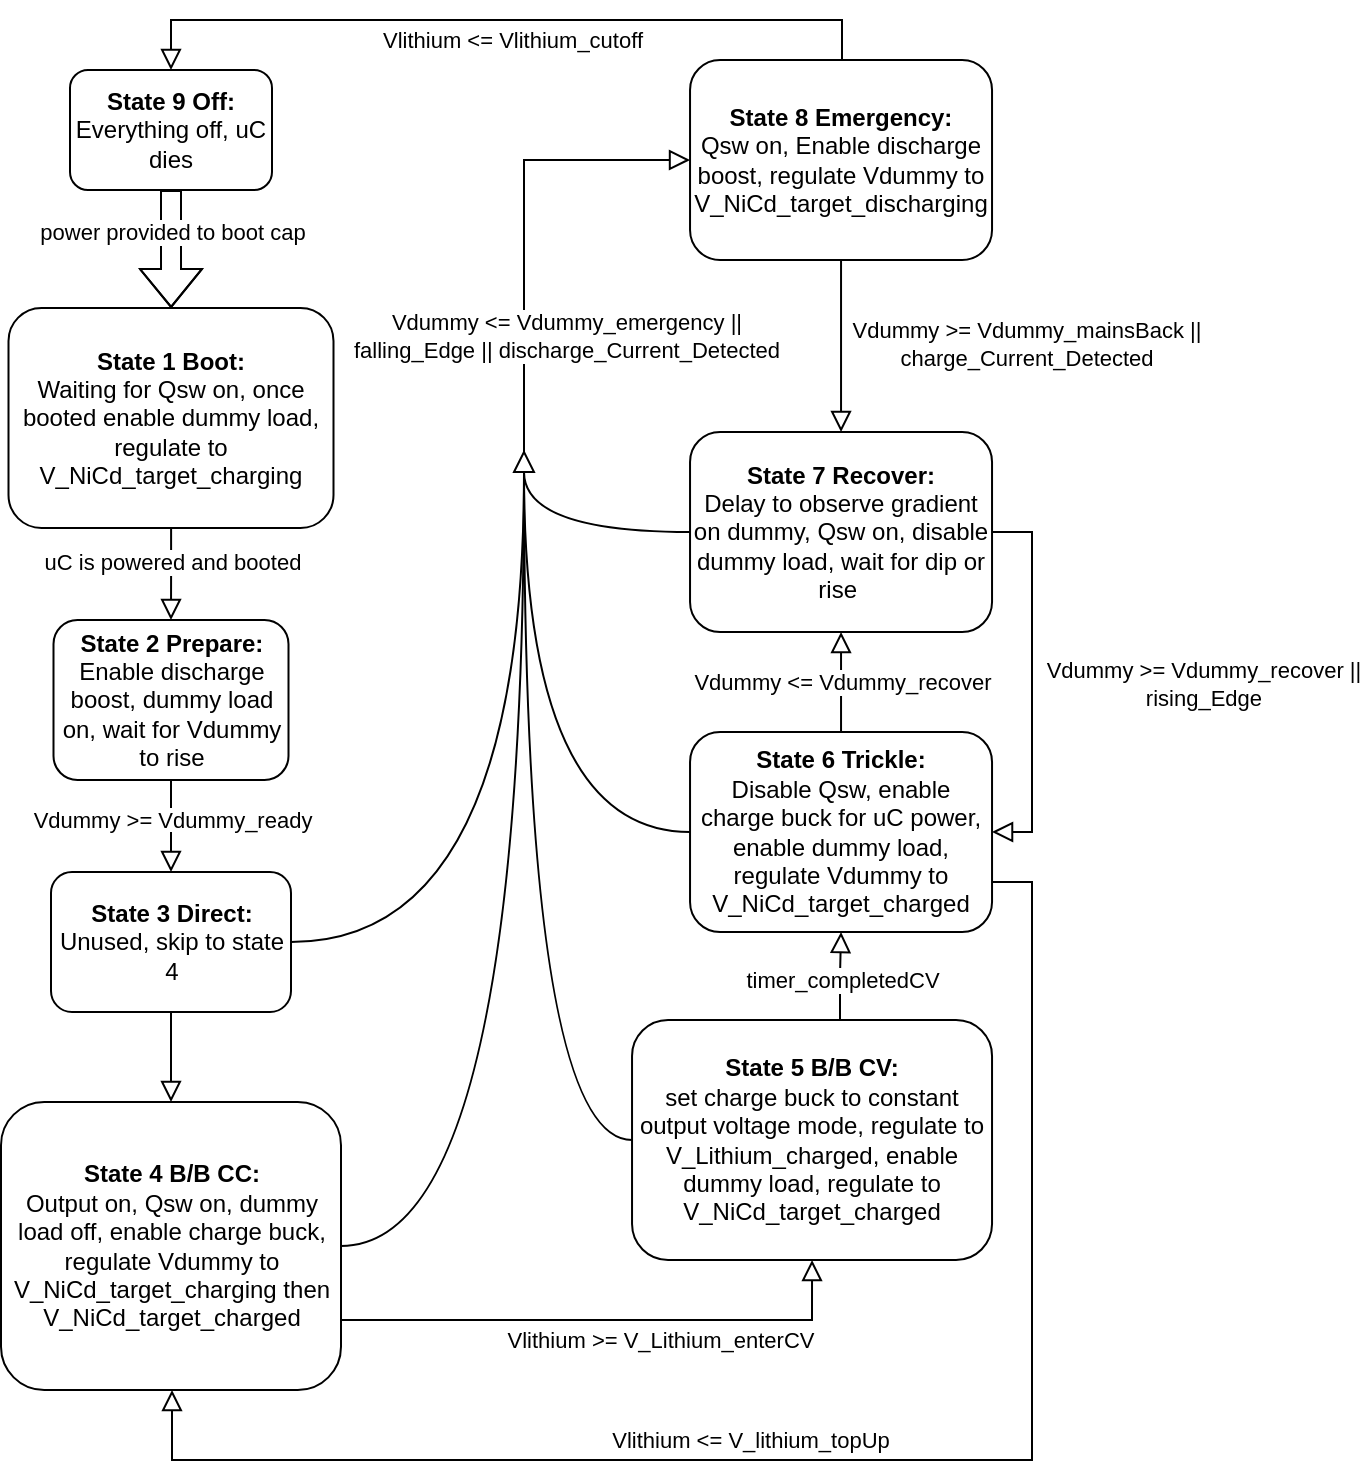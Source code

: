 <mxfile version="24.5.4" type="github">
  <diagram id="C5RBs43oDa-KdzZeNtuy" name="Page-1">
    <mxGraphModel dx="1050" dy="556" grid="1" gridSize="10" guides="1" tooltips="1" connect="1" arrows="1" fold="1" page="1" pageScale="1" pageWidth="827" pageHeight="1169" math="0" shadow="0">
      <root>
        <mxCell id="WIyWlLk6GJQsqaUBKTNV-0" />
        <mxCell id="WIyWlLk6GJQsqaUBKTNV-1" parent="WIyWlLk6GJQsqaUBKTNV-0" />
        <mxCell id="v2d9FCQcoDtDcaZlf5Bg-0" value="" style="rounded=0;html=1;jettySize=auto;orthogonalLoop=1;fontSize=11;endArrow=block;endFill=0;endSize=8;strokeWidth=1;shadow=0;labelBackgroundColor=none;edgeStyle=orthogonalEdgeStyle;entryX=0.5;entryY=0;entryDx=0;entryDy=0;" parent="WIyWlLk6GJQsqaUBKTNV-1" source="v2d9FCQcoDtDcaZlf5Bg-2" target="v2d9FCQcoDtDcaZlf5Bg-37" edge="1">
          <mxGeometry relative="1" as="geometry">
            <mxPoint x="225.5" y="326" as="targetPoint" />
          </mxGeometry>
        </mxCell>
        <mxCell id="v2d9FCQcoDtDcaZlf5Bg-1" value="uC is powered and booted" style="edgeLabel;html=1;align=center;verticalAlign=middle;resizable=0;points=[];" parent="v2d9FCQcoDtDcaZlf5Bg-0" vertex="1" connectable="0">
          <mxGeometry x="-0.072" y="1" relative="1" as="geometry">
            <mxPoint x="-1" y="-5" as="offset" />
          </mxGeometry>
        </mxCell>
        <mxCell id="v2d9FCQcoDtDcaZlf5Bg-2" value="&lt;b&gt;State 1 Boot:&lt;/b&gt;&lt;div&gt;Waiting for Qsw on, once booted enable dummy load, regulate to V_NiCd_target_charging&lt;/div&gt;" style="rounded=1;whiteSpace=wrap;html=1;fontSize=12;glass=0;strokeWidth=1;shadow=0;" parent="WIyWlLk6GJQsqaUBKTNV-1" vertex="1">
          <mxGeometry x="144.25" y="174" width="162.5" height="110" as="geometry" />
        </mxCell>
        <mxCell id="v2d9FCQcoDtDcaZlf5Bg-3" value="" style="rounded=0;html=1;jettySize=auto;orthogonalLoop=1;fontSize=11;endArrow=block;endFill=0;endSize=8;strokeWidth=1;shadow=0;labelBackgroundColor=none;edgeStyle=orthogonalEdgeStyle;exitX=0.5;exitY=1;exitDx=0;exitDy=0;entryX=0.5;entryY=0;entryDx=0;entryDy=0;" parent="WIyWlLk6GJQsqaUBKTNV-1" source="v2d9FCQcoDtDcaZlf5Bg-6" target="v2d9FCQcoDtDcaZlf5Bg-7" edge="1">
          <mxGeometry x="-0.015" y="19" relative="1" as="geometry">
            <mxPoint as="offset" />
            <mxPoint x="475.5" y="366" as="sourcePoint" />
            <mxPoint x="475.534" y="406.028" as="targetPoint" />
          </mxGeometry>
        </mxCell>
        <mxCell id="v2d9FCQcoDtDcaZlf5Bg-4" value="&lt;span style=&quot;background-color: rgb(255, 255, 255);&quot;&gt;Vdummy &amp;gt;= Vdummy_ready&lt;/span&gt;" style="edgeStyle=orthogonalEdgeStyle;rounded=0;html=1;jettySize=auto;orthogonalLoop=1;fontSize=11;endArrow=block;endFill=0;endSize=8;strokeWidth=1;shadow=0;labelBackgroundColor=none;entryX=0.5;entryY=0;entryDx=0;entryDy=0;exitX=0.5;exitY=1;exitDx=0;exitDy=0;" parent="WIyWlLk6GJQsqaUBKTNV-1" source="v2d9FCQcoDtDcaZlf5Bg-37" target="v2d9FCQcoDtDcaZlf5Bg-6" edge="1">
          <mxGeometry x="-0.13" relative="1" as="geometry">
            <mxPoint as="offset" />
            <mxPoint x="225.5" y="396" as="sourcePoint" />
            <Array as="points" />
          </mxGeometry>
        </mxCell>
        <mxCell id="v2d9FCQcoDtDcaZlf5Bg-6" value="&lt;b&gt;State 3 Direct:&lt;br&gt;&lt;/b&gt;&lt;div&gt;&lt;span style=&quot;background-color: initial;&quot;&gt;Unused, skip to state 4&lt;/span&gt;&lt;/div&gt;" style="rounded=1;whiteSpace=wrap;html=1;fontSize=12;glass=0;strokeWidth=1;shadow=0;" parent="WIyWlLk6GJQsqaUBKTNV-1" vertex="1">
          <mxGeometry x="165.5" y="456" width="120" height="70" as="geometry" />
        </mxCell>
        <mxCell id="v2d9FCQcoDtDcaZlf5Bg-7" value="&lt;b&gt;State 4 B/B CC:&lt;/b&gt;&lt;div&gt;Output on, Qsw on, dummy load off, enable charge buck, regulate Vdummy to V_NiCd_target_charging then V_NiCd_target_charged&lt;/div&gt;" style="rounded=1;whiteSpace=wrap;html=1;fontSize=12;glass=0;strokeWidth=1;shadow=0;" parent="WIyWlLk6GJQsqaUBKTNV-1" vertex="1">
          <mxGeometry x="140.5" y="571" width="170" height="144" as="geometry" />
        </mxCell>
        <mxCell id="v2d9FCQcoDtDcaZlf5Bg-9" value="&lt;span style=&quot;background-color: rgb(255, 255, 255);&quot;&gt;Vlithium &amp;gt;= V_Lithium_enterCV&lt;/span&gt;" style="rounded=0;html=1;jettySize=auto;orthogonalLoop=1;fontSize=11;endArrow=block;endFill=0;endSize=8;strokeWidth=1;shadow=0;labelBackgroundColor=none;edgeStyle=orthogonalEdgeStyle;exitX=1;exitY=0.5;exitDx=0;exitDy=0;entryX=0.5;entryY=1;entryDx=0;entryDy=0;" parent="WIyWlLk6GJQsqaUBKTNV-1" source="v2d9FCQcoDtDcaZlf5Bg-7" target="PJmVMcJW5dgqxg3eAyN--0" edge="1">
          <mxGeometry x="0.299" y="-10" relative="1" as="geometry">
            <mxPoint as="offset" />
            <mxPoint x="235.5" y="536" as="sourcePoint" />
            <mxPoint x="558.77" y="623" as="targetPoint" />
            <Array as="points">
              <mxPoint x="311" y="680" />
              <mxPoint x="546" y="680" />
            </Array>
          </mxGeometry>
        </mxCell>
        <mxCell id="v2d9FCQcoDtDcaZlf5Bg-10" value="&lt;b&gt;State 6 Trickle:&lt;/b&gt;&lt;div&gt;Disable Qsw, enable charge buck for uC power, enable dummy load, regulate Vdummy to V_NiCd_target_charged&lt;/div&gt;" style="rounded=1;whiteSpace=wrap;html=1;fontSize=12;glass=0;strokeWidth=1;shadow=0;" parent="WIyWlLk6GJQsqaUBKTNV-1" vertex="1">
          <mxGeometry x="485.02" y="386" width="151" height="100" as="geometry" />
        </mxCell>
        <mxCell id="v2d9FCQcoDtDcaZlf5Bg-11" value="" style="rounded=0;html=1;jettySize=auto;orthogonalLoop=1;fontSize=11;endArrow=block;endFill=0;endSize=8;strokeWidth=1;shadow=0;labelBackgroundColor=none;edgeStyle=orthogonalEdgeStyle;exitX=0.5;exitY=0;exitDx=0;exitDy=0;entryX=0.5;entryY=1;entryDx=0;entryDy=0;" parent="WIyWlLk6GJQsqaUBKTNV-1" source="PJmVMcJW5dgqxg3eAyN--0" target="v2d9FCQcoDtDcaZlf5Bg-10" edge="1">
          <mxGeometry x="0.045" y="20" relative="1" as="geometry">
            <mxPoint as="offset" />
            <mxPoint x="558.77" y="533" as="sourcePoint" />
            <mxPoint x="519.02" y="566" as="targetPoint" />
            <Array as="points">
              <mxPoint x="560" y="530" />
              <mxPoint x="560" y="508" />
            </Array>
          </mxGeometry>
        </mxCell>
        <mxCell id="v2d9FCQcoDtDcaZlf5Bg-12" value="timer_completedCV" style="edgeLabel;html=1;align=center;verticalAlign=middle;resizable=0;points=[];" parent="v2d9FCQcoDtDcaZlf5Bg-11" vertex="1" connectable="0">
          <mxGeometry x="-0.042" relative="1" as="geometry">
            <mxPoint x="1" y="-6" as="offset" />
          </mxGeometry>
        </mxCell>
        <mxCell id="v2d9FCQcoDtDcaZlf5Bg-13" value="&lt;b&gt;State 7 Recover:&lt;/b&gt;&lt;div&gt;Delay to observe gradient on dummy, Qsw on, disable dummy load, wait for dip or rise&amp;nbsp;&lt;br&gt;&lt;/div&gt;" style="rounded=1;whiteSpace=wrap;html=1;fontSize=12;glass=0;strokeWidth=1;shadow=0;" parent="WIyWlLk6GJQsqaUBKTNV-1" vertex="1">
          <mxGeometry x="485.02" y="236" width="151" height="100" as="geometry" />
        </mxCell>
        <mxCell id="v2d9FCQcoDtDcaZlf5Bg-14" value="" style="triangle;whiteSpace=wrap;html=1;rotation=-90;" parent="WIyWlLk6GJQsqaUBKTNV-1" vertex="1">
          <mxGeometry x="397" y="246" width="10" height="10" as="geometry" />
        </mxCell>
        <mxCell id="v2d9FCQcoDtDcaZlf5Bg-15" value="" style="edgeStyle=orthogonalEdgeStyle;rounded=0;html=1;jettySize=auto;orthogonalLoop=1;fontSize=11;endArrow=none;endFill=0;strokeWidth=1;shadow=0;labelBackgroundColor=none;entryX=0;entryY=0.5;entryDx=0;entryDy=0;exitX=1;exitY=0.5;exitDx=0;exitDy=0;curved=1;" parent="WIyWlLk6GJQsqaUBKTNV-1" source="v2d9FCQcoDtDcaZlf5Bg-6" target="v2d9FCQcoDtDcaZlf5Bg-14" edge="1">
          <mxGeometry relative="1" as="geometry">
            <mxPoint as="offset" />
            <mxPoint x="235.5" y="406" as="sourcePoint" />
            <mxPoint x="235.5" y="466" as="targetPoint" />
            <Array as="points" />
          </mxGeometry>
        </mxCell>
        <mxCell id="v2d9FCQcoDtDcaZlf5Bg-16" value="" style="edgeStyle=orthogonalEdgeStyle;rounded=0;html=1;jettySize=auto;orthogonalLoop=1;fontSize=11;endArrow=none;endFill=0;strokeWidth=1;shadow=0;labelBackgroundColor=none;exitX=1;exitY=0.5;exitDx=0;exitDy=0;curved=1;entryX=0;entryY=0.5;entryDx=0;entryDy=0;" parent="WIyWlLk6GJQsqaUBKTNV-1" source="v2d9FCQcoDtDcaZlf5Bg-7" target="v2d9FCQcoDtDcaZlf5Bg-14" edge="1">
          <mxGeometry relative="1" as="geometry">
            <mxPoint as="offset" />
            <mxPoint x="295.5" y="501" as="sourcePoint" />
            <mxPoint x="365.5" y="266" as="targetPoint" />
            <Array as="points" />
          </mxGeometry>
        </mxCell>
        <mxCell id="v2d9FCQcoDtDcaZlf5Bg-17" value="" style="edgeStyle=orthogonalEdgeStyle;rounded=0;html=1;jettySize=auto;orthogonalLoop=1;fontSize=11;endArrow=none;endFill=0;strokeWidth=1;shadow=0;labelBackgroundColor=none;exitX=0;exitY=0.5;exitDx=0;exitDy=0;curved=1;entryX=0;entryY=0.5;entryDx=0;entryDy=0;" parent="WIyWlLk6GJQsqaUBKTNV-1" source="PJmVMcJW5dgqxg3eAyN--0" target="v2d9FCQcoDtDcaZlf5Bg-14" edge="1">
          <mxGeometry relative="1" as="geometry">
            <mxPoint as="offset" />
            <mxPoint x="485.02" y="578" as="sourcePoint" />
            <mxPoint x="355.5" y="356" as="targetPoint" />
            <Array as="points" />
          </mxGeometry>
        </mxCell>
        <mxCell id="v2d9FCQcoDtDcaZlf5Bg-18" value="" style="edgeStyle=orthogonalEdgeStyle;rounded=0;html=1;jettySize=auto;orthogonalLoop=1;fontSize=11;endArrow=none;endFill=0;strokeWidth=1;shadow=0;labelBackgroundColor=none;exitX=0;exitY=0.5;exitDx=0;exitDy=0;curved=1;entryX=0;entryY=0.5;entryDx=0;entryDy=0;" parent="WIyWlLk6GJQsqaUBKTNV-1" source="v2d9FCQcoDtDcaZlf5Bg-10" target="v2d9FCQcoDtDcaZlf5Bg-14" edge="1">
          <mxGeometry relative="1" as="geometry">
            <mxPoint as="offset" />
            <mxPoint x="422.5" y="551" as="sourcePoint" />
            <mxPoint x="350.5" y="356" as="targetPoint" />
            <Array as="points" />
          </mxGeometry>
        </mxCell>
        <mxCell id="v2d9FCQcoDtDcaZlf5Bg-19" value="&lt;b&gt;State 8 Emergency:&lt;/b&gt;&lt;div&gt;Qsw on, Enable discharge boost, regulate Vdummy to V_NiCd_target_discharging&lt;/div&gt;" style="rounded=1;whiteSpace=wrap;html=1;fontSize=12;glass=0;strokeWidth=1;shadow=0;" parent="WIyWlLk6GJQsqaUBKTNV-1" vertex="1">
          <mxGeometry x="485.02" y="50" width="151" height="100" as="geometry" />
        </mxCell>
        <mxCell id="v2d9FCQcoDtDcaZlf5Bg-20" value="" style="rounded=0;html=1;jettySize=auto;orthogonalLoop=1;fontSize=11;endArrow=block;endFill=0;endSize=8;strokeWidth=1;shadow=0;labelBackgroundColor=none;edgeStyle=orthogonalEdgeStyle;entryX=0;entryY=0.5;entryDx=0;entryDy=0;exitX=1;exitY=0.5;exitDx=0;exitDy=0;" parent="WIyWlLk6GJQsqaUBKTNV-1" source="v2d9FCQcoDtDcaZlf5Bg-14" target="v2d9FCQcoDtDcaZlf5Bg-19" edge="1">
          <mxGeometry x="0.045" y="20" relative="1" as="geometry">
            <mxPoint as="offset" />
            <mxPoint x="303" y="110" as="sourcePoint" />
            <mxPoint x="481" y="460" as="targetPoint" />
          </mxGeometry>
        </mxCell>
        <mxCell id="v2d9FCQcoDtDcaZlf5Bg-21" value="Vdummy &amp;lt;= Vdummy_emergency ||&lt;div&gt;falling_Edge || discharge_Current_Detected&lt;/div&gt;" style="edgeLabel;html=1;align=center;verticalAlign=middle;resizable=0;points=[];" parent="v2d9FCQcoDtDcaZlf5Bg-20" vertex="1" connectable="0">
          <mxGeometry x="-0.09" relative="1" as="geometry">
            <mxPoint x="21" y="46" as="offset" />
          </mxGeometry>
        </mxCell>
        <mxCell id="v2d9FCQcoDtDcaZlf5Bg-22" value="" style="edgeStyle=orthogonalEdgeStyle;rounded=0;html=1;jettySize=auto;orthogonalLoop=1;fontSize=11;endArrow=none;endFill=0;strokeWidth=1;shadow=0;labelBackgroundColor=none;exitX=0;exitY=0.5;exitDx=0;exitDy=0;curved=1;entryX=0;entryY=0.5;entryDx=0;entryDy=0;" parent="WIyWlLk6GJQsqaUBKTNV-1" source="v2d9FCQcoDtDcaZlf5Bg-13" target="v2d9FCQcoDtDcaZlf5Bg-14" edge="1">
          <mxGeometry relative="1" as="geometry">
            <mxPoint as="offset" />
            <mxPoint x="406" y="436" as="sourcePoint" />
            <mxPoint x="343" y="196" as="targetPoint" />
            <Array as="points" />
          </mxGeometry>
        </mxCell>
        <mxCell id="v2d9FCQcoDtDcaZlf5Bg-23" style="edgeStyle=orthogonalEdgeStyle;rounded=0;orthogonalLoop=1;jettySize=auto;html=1;exitX=0.5;exitY=1;exitDx=0;exitDy=0;shape=flexArrow;" parent="WIyWlLk6GJQsqaUBKTNV-1" source="v2d9FCQcoDtDcaZlf5Bg-25" target="v2d9FCQcoDtDcaZlf5Bg-2" edge="1">
          <mxGeometry relative="1" as="geometry" />
        </mxCell>
        <mxCell id="v2d9FCQcoDtDcaZlf5Bg-24" value="power provided to boot cap" style="edgeLabel;html=1;align=center;verticalAlign=middle;resizable=0;points=[];" parent="v2d9FCQcoDtDcaZlf5Bg-23" vertex="1" connectable="0">
          <mxGeometry x="0.026" y="-4" relative="1" as="geometry">
            <mxPoint x="4" y="-10" as="offset" />
          </mxGeometry>
        </mxCell>
        <mxCell id="v2d9FCQcoDtDcaZlf5Bg-25" value="&lt;b&gt;State 9 Off:&lt;/b&gt;&lt;div&gt;Everything off, uC dies&lt;/div&gt;" style="rounded=1;whiteSpace=wrap;html=1;fontSize=12;glass=0;strokeWidth=1;shadow=0;" parent="WIyWlLk6GJQsqaUBKTNV-1" vertex="1">
          <mxGeometry x="175" y="55" width="101" height="60" as="geometry" />
        </mxCell>
        <mxCell id="v2d9FCQcoDtDcaZlf5Bg-26" value="" style="rounded=0;html=1;jettySize=auto;orthogonalLoop=1;fontSize=11;endArrow=block;endFill=0;endSize=8;strokeWidth=1;shadow=0;labelBackgroundColor=none;edgeStyle=orthogonalEdgeStyle;entryX=0.5;entryY=0;entryDx=0;entryDy=0;" parent="WIyWlLk6GJQsqaUBKTNV-1" target="v2d9FCQcoDtDcaZlf5Bg-25" edge="1">
          <mxGeometry x="0.045" y="20" relative="1" as="geometry">
            <mxPoint as="offset" />
            <mxPoint x="561" y="50" as="sourcePoint" />
            <mxPoint x="406" y="110" as="targetPoint" />
            <Array as="points">
              <mxPoint x="561" y="30" />
              <mxPoint x="226" y="30" />
            </Array>
          </mxGeometry>
        </mxCell>
        <mxCell id="v2d9FCQcoDtDcaZlf5Bg-27" value="Vlithium &amp;lt;= Vlithium_cutoff" style="edgeLabel;html=1;align=center;verticalAlign=middle;resizable=0;points=[];" parent="v2d9FCQcoDtDcaZlf5Bg-26" vertex="1" connectable="0">
          <mxGeometry x="-0.09" relative="1" as="geometry">
            <mxPoint x="-12" y="10" as="offset" />
          </mxGeometry>
        </mxCell>
        <mxCell id="v2d9FCQcoDtDcaZlf5Bg-28" value="" style="rounded=0;html=1;jettySize=auto;orthogonalLoop=1;fontSize=11;endArrow=block;endFill=0;endSize=8;strokeWidth=1;shadow=0;labelBackgroundColor=none;edgeStyle=orthogonalEdgeStyle;entryX=0.5;entryY=0;entryDx=0;entryDy=0;exitX=0.5;exitY=1;exitDx=0;exitDy=0;" parent="WIyWlLk6GJQsqaUBKTNV-1" source="v2d9FCQcoDtDcaZlf5Bg-19" target="v2d9FCQcoDtDcaZlf5Bg-13" edge="1">
          <mxGeometry x="0.045" y="20" relative="1" as="geometry">
            <mxPoint as="offset" />
            <mxPoint x="560.52" y="176" as="sourcePoint" />
            <mxPoint x="495.52" y="136" as="targetPoint" />
          </mxGeometry>
        </mxCell>
        <mxCell id="v2d9FCQcoDtDcaZlf5Bg-29" value="Vdummy &amp;gt;= Vdummy_mainsBack ||&lt;div&gt;charge_Current_Detected&lt;/div&gt;" style="edgeLabel;html=1;align=center;verticalAlign=middle;resizable=0;points=[];" parent="v2d9FCQcoDtDcaZlf5Bg-28" vertex="1" connectable="0">
          <mxGeometry x="-0.09" relative="1" as="geometry">
            <mxPoint x="92" y="3" as="offset" />
          </mxGeometry>
        </mxCell>
        <mxCell id="v2d9FCQcoDtDcaZlf5Bg-30" value="" style="rounded=0;html=1;jettySize=auto;orthogonalLoop=1;fontSize=11;endArrow=block;endFill=0;endSize=8;strokeWidth=1;shadow=0;labelBackgroundColor=none;edgeStyle=orthogonalEdgeStyle;entryX=1;entryY=0.5;entryDx=0;entryDy=0;exitX=1;exitY=0.5;exitDx=0;exitDy=0;" parent="WIyWlLk6GJQsqaUBKTNV-1" source="v2d9FCQcoDtDcaZlf5Bg-13" target="v2d9FCQcoDtDcaZlf5Bg-10" edge="1">
          <mxGeometry x="0.045" y="20" relative="1" as="geometry">
            <mxPoint as="offset" />
            <mxPoint x="560.52" y="226" as="sourcePoint" />
            <mxPoint x="570.52" y="246" as="targetPoint" />
          </mxGeometry>
        </mxCell>
        <mxCell id="v2d9FCQcoDtDcaZlf5Bg-31" value="Vdummy &amp;gt;= Vdummy_recover ||&amp;nbsp;&lt;div&gt;rising_Edge&amp;nbsp;&lt;/div&gt;" style="edgeLabel;html=1;align=center;verticalAlign=middle;resizable=0;points=[];" parent="v2d9FCQcoDtDcaZlf5Bg-30" vertex="1" connectable="0">
          <mxGeometry x="-0.09" relative="1" as="geometry">
            <mxPoint x="87" y="9" as="offset" />
          </mxGeometry>
        </mxCell>
        <mxCell id="v2d9FCQcoDtDcaZlf5Bg-32" value="" style="rounded=0;html=1;jettySize=auto;orthogonalLoop=1;fontSize=11;endArrow=block;endFill=0;endSize=8;strokeWidth=1;shadow=0;labelBackgroundColor=none;edgeStyle=orthogonalEdgeStyle;entryX=0.5;entryY=1;entryDx=0;entryDy=0;exitX=0.5;exitY=0;exitDx=0;exitDy=0;" parent="WIyWlLk6GJQsqaUBKTNV-1" source="v2d9FCQcoDtDcaZlf5Bg-10" target="v2d9FCQcoDtDcaZlf5Bg-13" edge="1">
          <mxGeometry x="0.045" y="20" relative="1" as="geometry">
            <mxPoint as="offset" />
            <mxPoint x="646.52" y="296" as="sourcePoint" />
            <mxPoint x="646.52" y="446" as="targetPoint" />
          </mxGeometry>
        </mxCell>
        <mxCell id="v2d9FCQcoDtDcaZlf5Bg-33" value="Vdummy &amp;lt;= Vdummy_recover" style="edgeLabel;html=1;align=center;verticalAlign=middle;resizable=0;points=[];" parent="v2d9FCQcoDtDcaZlf5Bg-32" vertex="1" connectable="0">
          <mxGeometry x="-0.09" relative="1" as="geometry">
            <mxPoint y="-2" as="offset" />
          </mxGeometry>
        </mxCell>
        <mxCell id="v2d9FCQcoDtDcaZlf5Bg-34" value="" style="rounded=0;html=1;jettySize=auto;orthogonalLoop=1;fontSize=11;endArrow=block;endFill=0;endSize=8;strokeWidth=1;shadow=0;labelBackgroundColor=none;edgeStyle=orthogonalEdgeStyle;entryX=0.5;entryY=1;entryDx=0;entryDy=0;exitX=1;exitY=0.75;exitDx=0;exitDy=0;" parent="WIyWlLk6GJQsqaUBKTNV-1" source="v2d9FCQcoDtDcaZlf5Bg-10" target="v2d9FCQcoDtDcaZlf5Bg-7" edge="1">
          <mxGeometry x="0.045" y="20" relative="1" as="geometry">
            <mxPoint as="offset" />
            <mxPoint x="557" y="296" as="sourcePoint" />
            <mxPoint x="557" y="446" as="targetPoint" />
            <Array as="points">
              <mxPoint x="656" y="461" />
              <mxPoint x="656" y="750" />
              <mxPoint x="226" y="750" />
              <mxPoint x="226" y="715" />
            </Array>
          </mxGeometry>
        </mxCell>
        <mxCell id="v2d9FCQcoDtDcaZlf5Bg-35" value="Vlithium &amp;lt;= V_lithium_topUp" style="edgeLabel;html=1;align=center;verticalAlign=middle;resizable=0;points=[];" parent="v2d9FCQcoDtDcaZlf5Bg-34" vertex="1" connectable="0">
          <mxGeometry x="-0.09" relative="1" as="geometry">
            <mxPoint x="-98" y="-10" as="offset" />
          </mxGeometry>
        </mxCell>
        <mxCell id="v2d9FCQcoDtDcaZlf5Bg-37" value="&lt;b&gt;State 2 Prepare:&lt;/b&gt;&lt;div&gt;Enable discharge boost, dummy load on, wait for Vdummy to rise&lt;/div&gt;" style="rounded=1;whiteSpace=wrap;html=1;fontSize=12;glass=0;strokeWidth=1;shadow=0;" parent="WIyWlLk6GJQsqaUBKTNV-1" vertex="1">
          <mxGeometry x="166.75" y="330" width="117.5" height="80" as="geometry" />
        </mxCell>
        <mxCell id="PJmVMcJW5dgqxg3eAyN--0" value="&lt;b&gt;State 5 B/B CV:&lt;/b&gt;&lt;div&gt;set charge buck to constant output voltage mode, regulate to V_Lithium_charged, enable dummy load, regulate to V_NiCd_target_charged&lt;/div&gt;" style="rounded=1;whiteSpace=wrap;html=1;fontSize=12;glass=0;strokeWidth=1;shadow=0;" parent="WIyWlLk6GJQsqaUBKTNV-1" vertex="1">
          <mxGeometry x="456.02" y="530" width="180" height="120" as="geometry" />
        </mxCell>
      </root>
    </mxGraphModel>
  </diagram>
</mxfile>
